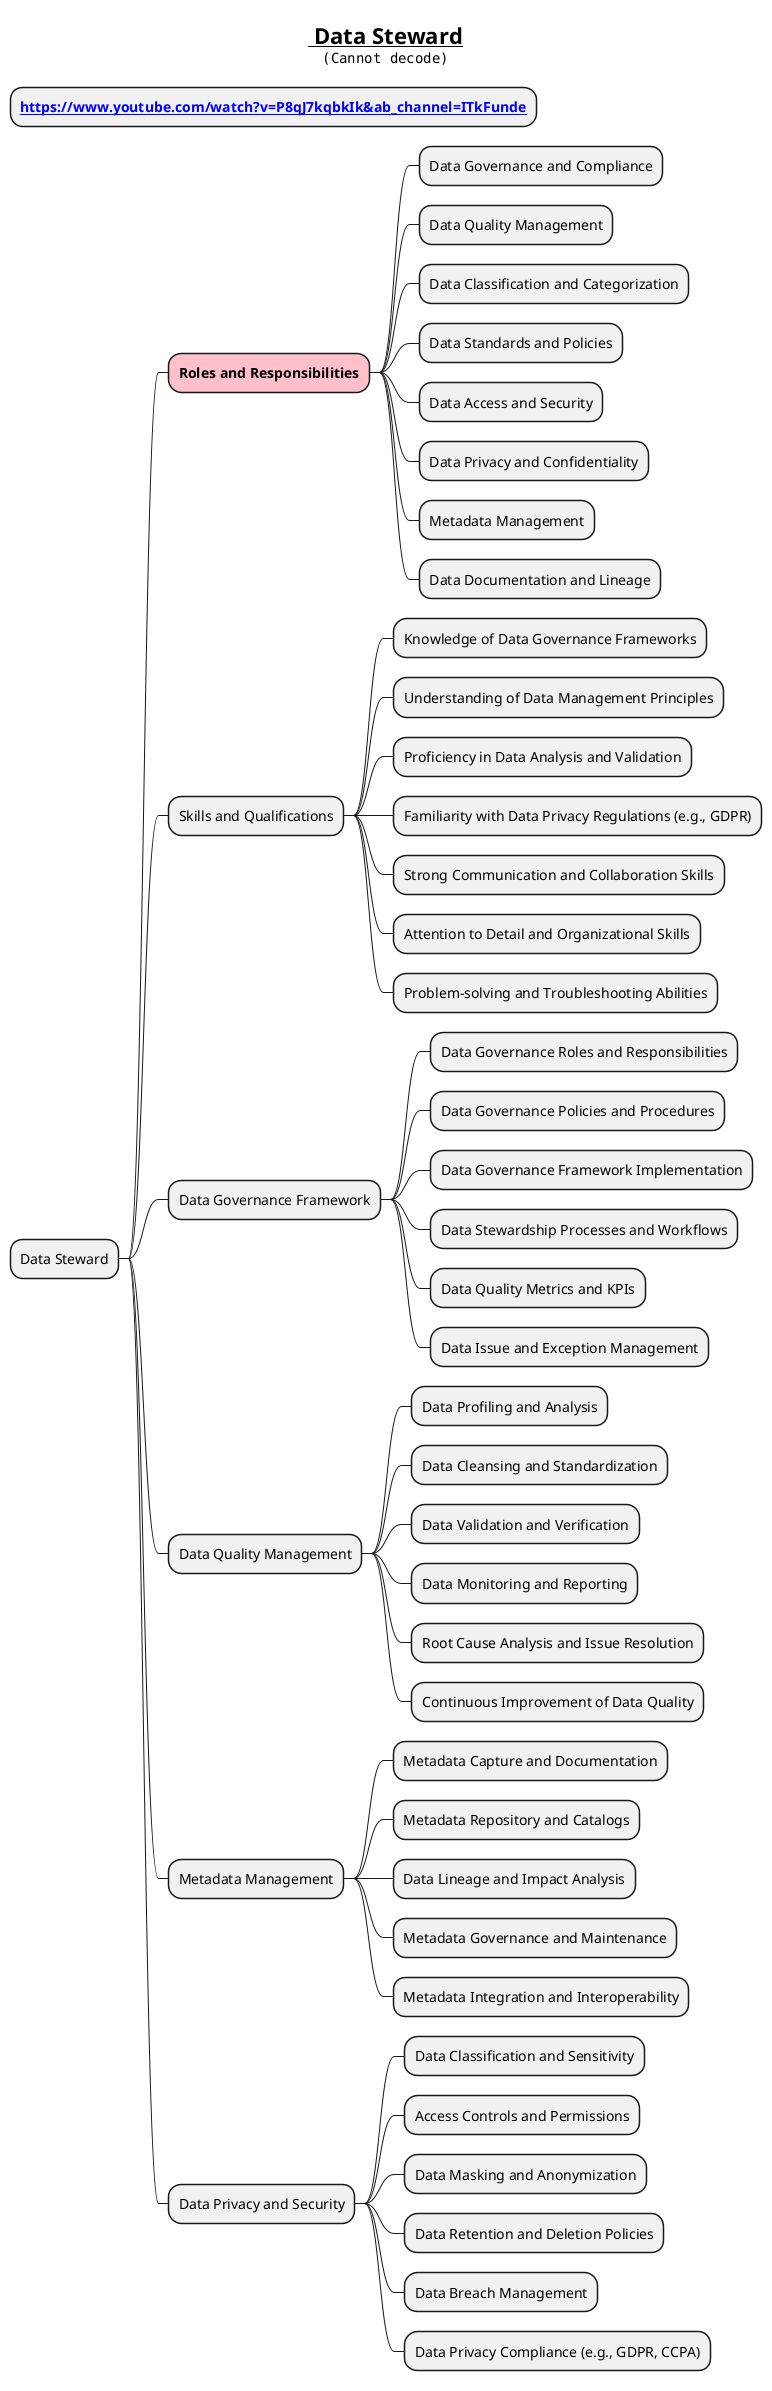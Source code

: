 @startmindmap
title =__ Data Steward__\n<img:img.png>

* **[[https://www.youtube.com/watch?v=P8qJ7kqbkIk&ab_channel=ITkFunde]]**

* Data Steward
**[#pink] **Roles and Responsibilities**
*** Data Governance and Compliance
*** Data Quality Management
*** Data Classification and Categorization
*** Data Standards and Policies
*** Data Access and Security
*** Data Privacy and Confidentiality
*** Metadata Management
*** Data Documentation and Lineage
** Skills and Qualifications
*** Knowledge of Data Governance Frameworks
*** Understanding of Data Management Principles
*** Proficiency in Data Analysis and Validation
*** Familiarity with Data Privacy Regulations (e.g., GDPR)
*** Strong Communication and Collaboration Skills
*** Attention to Detail and Organizational Skills
*** Problem-solving and Troubleshooting Abilities
** Data Governance Framework
*** Data Governance Roles and Responsibilities
*** Data Governance Policies and Procedures
*** Data Governance Framework Implementation
*** Data Stewardship Processes and Workflows
*** Data Quality Metrics and KPIs
*** Data Issue and Exception Management
** Data Quality Management
*** Data Profiling and Analysis
*** Data Cleansing and Standardization
*** Data Validation and Verification
*** Data Monitoring and Reporting
*** Root Cause Analysis and Issue Resolution
*** Continuous Improvement of Data Quality
** Metadata Management
*** Metadata Capture and Documentation
*** Metadata Repository and Catalogs
*** Data Lineage and Impact Analysis
*** Metadata Governance and Maintenance
*** Metadata Integration and Interoperability
** Data Privacy and Security
*** Data Classification and Sensitivity
*** Access Controls and Permissions
*** Data Masking and Anonymization
*** Data Retention and Deletion Policies
*** Data Breach Management
*** Data Privacy Compliance (e.g., GDPR, CCPA)
@endmindmap
